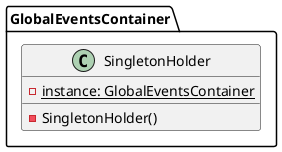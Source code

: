 @startuml

    class GlobalEventsContainer.SingletonHolder {
        {static} -instance: GlobalEventsContainer
        -SingletonHolder()
    }

@enduml
